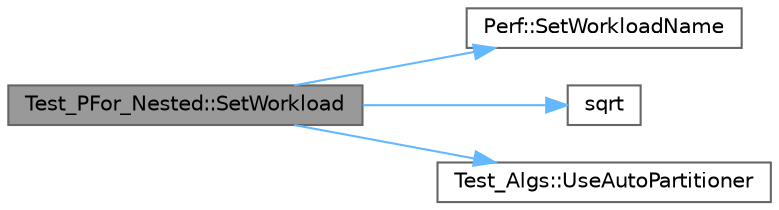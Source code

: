 digraph "Test_PFor_Nested::SetWorkload"
{
 // LATEX_PDF_SIZE
  bgcolor="transparent";
  edge [fontname=Helvetica,fontsize=10,labelfontname=Helvetica,labelfontsize=10];
  node [fontname=Helvetica,fontsize=10,shape=box,height=0.2,width=0.4];
  rankdir="LR";
  Node1 [id="Node000001",label="Test_PFor_Nested::SetWorkload",height=0.2,width=0.4,color="gray40", fillcolor="grey60", style="filled", fontcolor="black",tooltip="Set workload info for the subsequent calls to Run() and RunSerial()"];
  Node1 -> Node2 [id="edge4_Node000001_Node000002",color="steelblue1",style="solid",tooltip=" "];
  Node2 [id="Node000002",label="Perf::SetWorkloadName",height=0.2,width=0.4,color="grey40", fillcolor="white", style="filled",URL="$namespace_perf.html#a587f67e60d9cedbe7d5d289641857ec6",tooltip="Specifies the name to be used to designate the current workload in output"];
  Node1 -> Node3 [id="edge5_Node000001_Node000003",color="steelblue1",style="solid",tooltip=" "];
  Node3 [id="Node000003",label="sqrt",height=0.2,width=0.4,color="grey40", fillcolor="white", style="filled",URL="$_array_cwise_unary_ops_8h.html#a656b9217a2fcb6de59dc8d1eb3079cc7",tooltip=" "];
  Node1 -> Node4 [id="edge6_Node000001_Node000004",color="steelblue1",style="solid",tooltip=" "];
  Node4 [id="Node000004",label="Test_Algs::UseAutoPartitioner",height=0.2,width=0.4,color="grey40", fillcolor="white", style="filled",URL="$class_test___algs.html#a9bf51b4d2c3cf0dea21c52b1a1f73d44",tooltip=" "];
}
